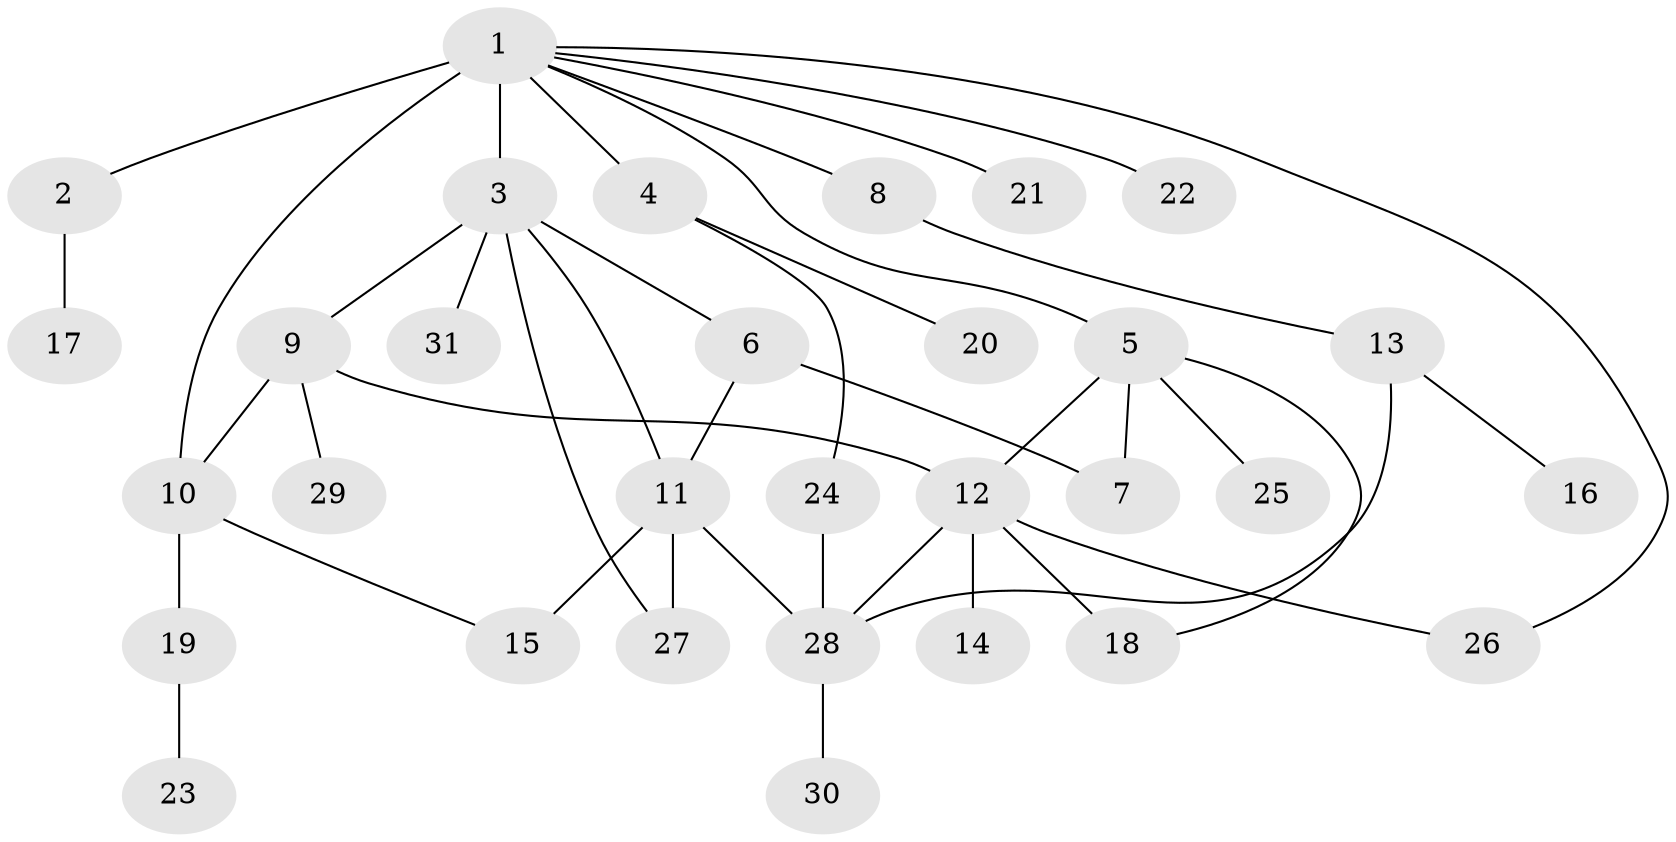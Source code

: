 // original degree distribution, {15: 0.01639344262295082, 3: 0.13114754098360656, 7: 0.03278688524590164, 5: 0.04918032786885246, 6: 0.03278688524590164, 2: 0.21311475409836064, 1: 0.5081967213114754, 11: 0.01639344262295082}
// Generated by graph-tools (version 1.1) at 2025/35/03/09/25 02:35:21]
// undirected, 31 vertices, 41 edges
graph export_dot {
graph [start="1"]
  node [color=gray90,style=filled];
  1;
  2;
  3;
  4;
  5;
  6;
  7;
  8;
  9;
  10;
  11;
  12;
  13;
  14;
  15;
  16;
  17;
  18;
  19;
  20;
  21;
  22;
  23;
  24;
  25;
  26;
  27;
  28;
  29;
  30;
  31;
  1 -- 2 [weight=1.0];
  1 -- 3 [weight=1.0];
  1 -- 4 [weight=1.0];
  1 -- 5 [weight=1.0];
  1 -- 8 [weight=1.0];
  1 -- 10 [weight=5.0];
  1 -- 21 [weight=1.0];
  1 -- 22 [weight=1.0];
  1 -- 26 [weight=1.0];
  2 -- 17 [weight=1.0];
  3 -- 6 [weight=1.0];
  3 -- 9 [weight=1.0];
  3 -- 11 [weight=1.0];
  3 -- 27 [weight=1.0];
  3 -- 31 [weight=1.0];
  4 -- 20 [weight=1.0];
  4 -- 24 [weight=1.0];
  5 -- 7 [weight=1.0];
  5 -- 12 [weight=1.0];
  5 -- 18 [weight=1.0];
  5 -- 25 [weight=1.0];
  6 -- 7 [weight=1.0];
  6 -- 11 [weight=2.0];
  8 -- 13 [weight=1.0];
  9 -- 10 [weight=1.0];
  9 -- 12 [weight=1.0];
  9 -- 29 [weight=1.0];
  10 -- 15 [weight=1.0];
  10 -- 19 [weight=1.0];
  11 -- 15 [weight=3.0];
  11 -- 27 [weight=1.0];
  11 -- 28 [weight=1.0];
  12 -- 14 [weight=1.0];
  12 -- 18 [weight=4.0];
  12 -- 26 [weight=1.0];
  12 -- 28 [weight=1.0];
  13 -- 16 [weight=1.0];
  13 -- 28 [weight=1.0];
  19 -- 23 [weight=1.0];
  24 -- 28 [weight=1.0];
  28 -- 30 [weight=1.0];
}
